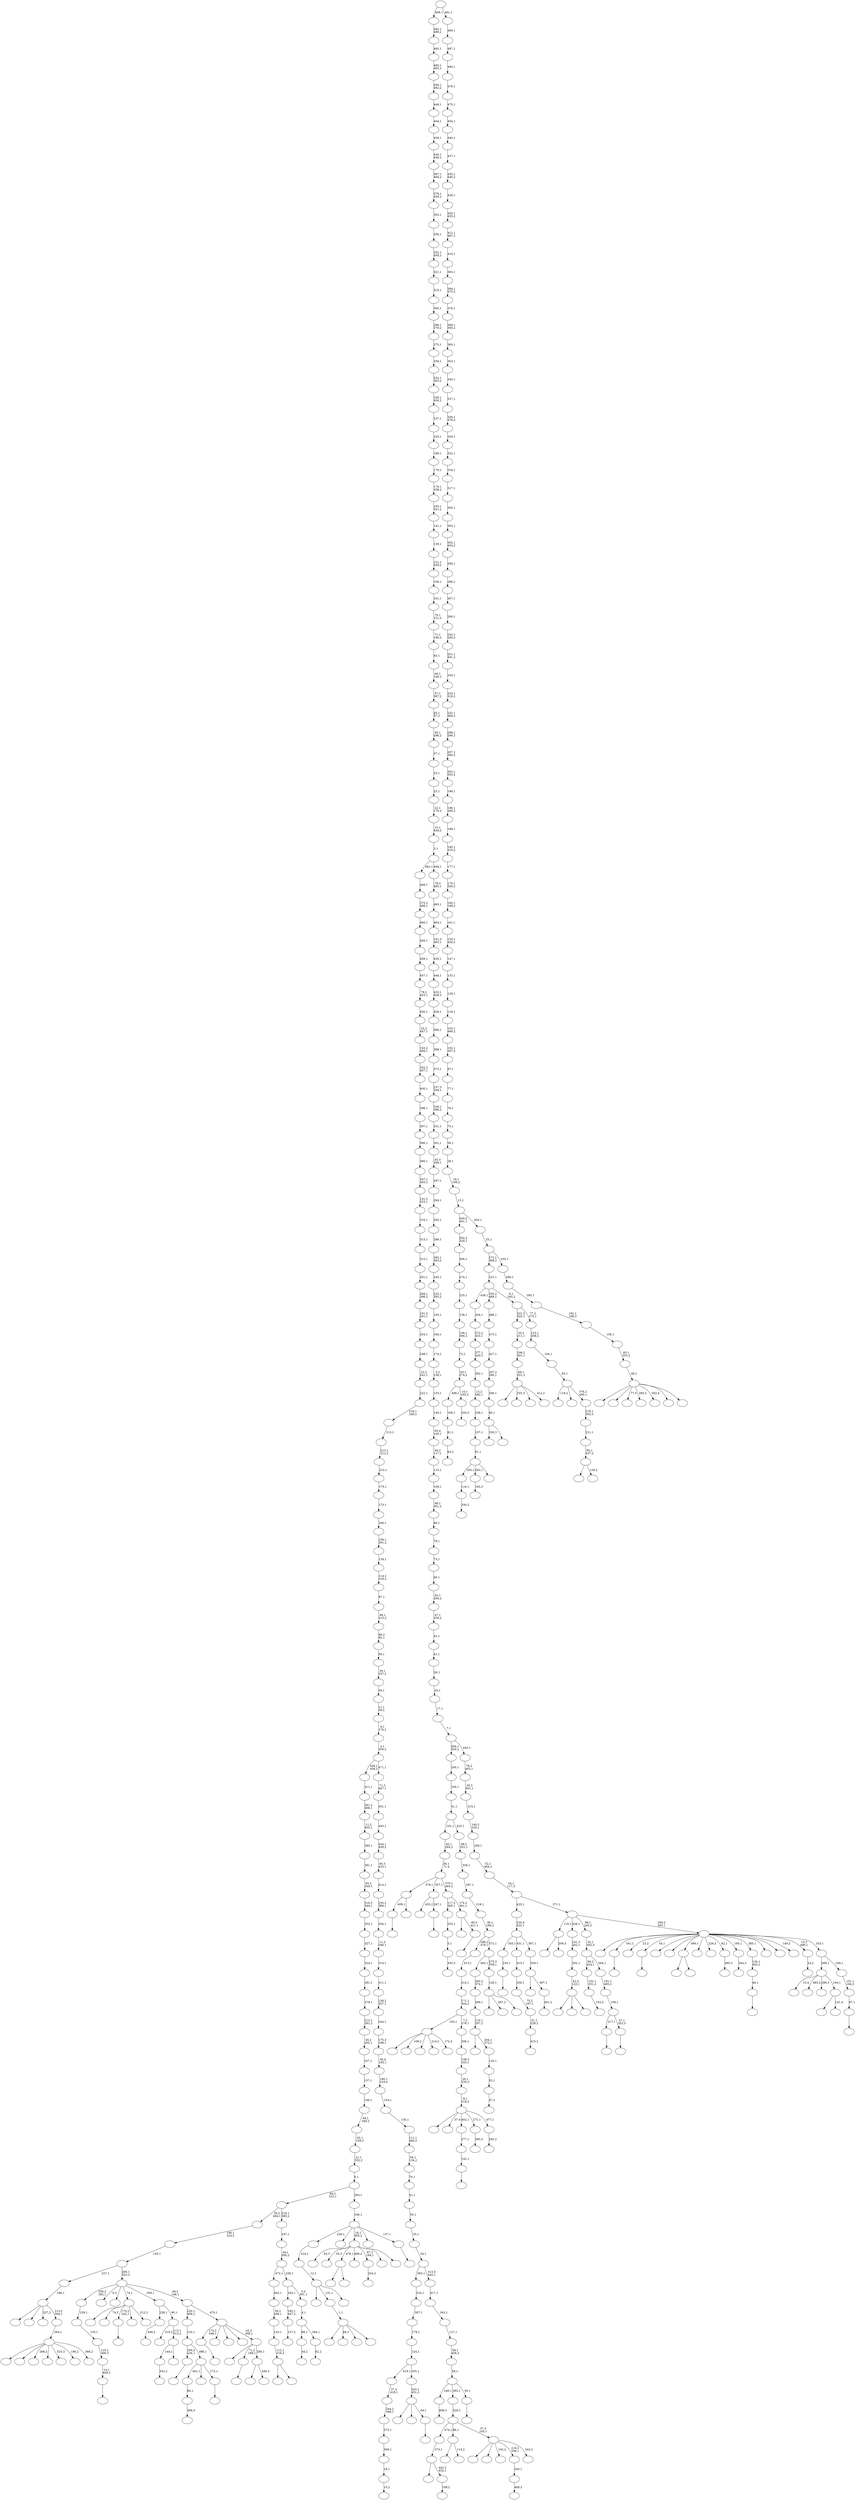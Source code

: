 digraph T {
	650 [label=""]
	649 [label=""]
	648 [label=""]
	647 [label=""]
	646 [label=""]
	645 [label=""]
	644 [label=""]
	643 [label=""]
	642 [label=""]
	641 [label=""]
	640 [label=""]
	639 [label=""]
	638 [label=""]
	637 [label=""]
	636 [label=""]
	635 [label=""]
	634 [label=""]
	633 [label=""]
	632 [label=""]
	631 [label=""]
	630 [label=""]
	629 [label=""]
	628 [label=""]
	627 [label=""]
	626 [label=""]
	625 [label=""]
	624 [label=""]
	623 [label=""]
	622 [label=""]
	621 [label=""]
	620 [label=""]
	619 [label=""]
	618 [label=""]
	617 [label=""]
	616 [label=""]
	615 [label=""]
	614 [label=""]
	613 [label=""]
	612 [label=""]
	611 [label=""]
	610 [label=""]
	609 [label=""]
	608 [label=""]
	607 [label=""]
	606 [label=""]
	605 [label=""]
	604 [label=""]
	603 [label=""]
	602 [label=""]
	601 [label=""]
	600 [label=""]
	599 [label=""]
	598 [label=""]
	597 [label=""]
	596 [label=""]
	595 [label=""]
	594 [label=""]
	593 [label=""]
	592 [label=""]
	591 [label=""]
	590 [label=""]
	589 [label=""]
	588 [label=""]
	587 [label=""]
	586 [label=""]
	585 [label=""]
	584 [label=""]
	583 [label=""]
	582 [label=""]
	581 [label=""]
	580 [label=""]
	579 [label=""]
	578 [label=""]
	577 [label=""]
	576 [label=""]
	575 [label=""]
	574 [label=""]
	573 [label=""]
	572 [label=""]
	571 [label=""]
	570 [label=""]
	569 [label=""]
	568 [label=""]
	567 [label=""]
	566 [label=""]
	565 [label=""]
	564 [label=""]
	563 [label=""]
	562 [label=""]
	561 [label=""]
	560 [label=""]
	559 [label=""]
	558 [label=""]
	557 [label=""]
	556 [label=""]
	555 [label=""]
	554 [label=""]
	553 [label=""]
	552 [label=""]
	551 [label=""]
	550 [label=""]
	549 [label=""]
	548 [label=""]
	547 [label=""]
	546 [label=""]
	545 [label=""]
	544 [label=""]
	543 [label=""]
	542 [label=""]
	541 [label=""]
	540 [label=""]
	539 [label=""]
	538 [label=""]
	537 [label=""]
	536 [label=""]
	535 [label=""]
	534 [label=""]
	533 [label=""]
	532 [label=""]
	531 [label=""]
	530 [label=""]
	529 [label=""]
	528 [label=""]
	527 [label=""]
	526 [label=""]
	525 [label=""]
	524 [label=""]
	523 [label=""]
	522 [label=""]
	521 [label=""]
	520 [label=""]
	519 [label=""]
	518 [label=""]
	517 [label=""]
	516 [label=""]
	515 [label=""]
	514 [label=""]
	513 [label=""]
	512 [label=""]
	511 [label=""]
	510 [label=""]
	509 [label=""]
	508 [label=""]
	507 [label=""]
	506 [label=""]
	505 [label=""]
	504 [label=""]
	503 [label=""]
	502 [label=""]
	501 [label=""]
	500 [label=""]
	499 [label=""]
	498 [label=""]
	497 [label=""]
	496 [label=""]
	495 [label=""]
	494 [label=""]
	493 [label=""]
	492 [label=""]
	491 [label=""]
	490 [label=""]
	489 [label=""]
	488 [label=""]
	487 [label=""]
	486 [label=""]
	485 [label=""]
	484 [label=""]
	483 [label=""]
	482 [label=""]
	481 [label=""]
	480 [label=""]
	479 [label=""]
	478 [label=""]
	477 [label=""]
	476 [label=""]
	475 [label=""]
	474 [label=""]
	473 [label=""]
	472 [label=""]
	471 [label=""]
	470 [label=""]
	469 [label=""]
	468 [label=""]
	467 [label=""]
	466 [label=""]
	465 [label=""]
	464 [label=""]
	463 [label=""]
	462 [label=""]
	461 [label=""]
	460 [label=""]
	459 [label=""]
	458 [label=""]
	457 [label=""]
	456 [label=""]
	455 [label=""]
	454 [label=""]
	453 [label=""]
	452 [label=""]
	451 [label=""]
	450 [label=""]
	449 [label=""]
	448 [label=""]
	447 [label=""]
	446 [label=""]
	445 [label=""]
	444 [label=""]
	443 [label=""]
	442 [label=""]
	441 [label=""]
	440 [label=""]
	439 [label=""]
	438 [label=""]
	437 [label=""]
	436 [label=""]
	435 [label=""]
	434 [label=""]
	433 [label=""]
	432 [label=""]
	431 [label=""]
	430 [label=""]
	429 [label=""]
	428 [label=""]
	427 [label=""]
	426 [label=""]
	425 [label=""]
	424 [label=""]
	423 [label=""]
	422 [label=""]
	421 [label=""]
	420 [label=""]
	419 [label=""]
	418 [label=""]
	417 [label=""]
	416 [label=""]
	415 [label=""]
	414 [label=""]
	413 [label=""]
	412 [label=""]
	411 [label=""]
	410 [label=""]
	409 [label=""]
	408 [label=""]
	407 [label=""]
	406 [label=""]
	405 [label=""]
	404 [label=""]
	403 [label=""]
	402 [label=""]
	401 [label=""]
	400 [label=""]
	399 [label=""]
	398 [label=""]
	397 [label=""]
	396 [label=""]
	395 [label=""]
	394 [label=""]
	393 [label=""]
	392 [label=""]
	391 [label=""]
	390 [label=""]
	389 [label=""]
	388 [label=""]
	387 [label=""]
	386 [label=""]
	385 [label=""]
	384 [label=""]
	383 [label=""]
	382 [label=""]
	381 [label=""]
	380 [label=""]
	379 [label=""]
	378 [label=""]
	377 [label=""]
	376 [label=""]
	375 [label=""]
	374 [label=""]
	373 [label=""]
	372 [label=""]
	371 [label=""]
	370 [label=""]
	369 [label=""]
	368 [label=""]
	367 [label=""]
	366 [label=""]
	365 [label=""]
	364 [label=""]
	363 [label=""]
	362 [label=""]
	361 [label=""]
	360 [label=""]
	359 [label=""]
	358 [label=""]
	357 [label=""]
	356 [label=""]
	355 [label=""]
	354 [label=""]
	353 [label=""]
	352 [label=""]
	351 [label=""]
	350 [label=""]
	349 [label=""]
	348 [label=""]
	347 [label=""]
	346 [label=""]
	345 [label=""]
	344 [label=""]
	343 [label=""]
	342 [label=""]
	341 [label=""]
	340 [label=""]
	339 [label=""]
	338 [label=""]
	337 [label=""]
	336 [label=""]
	335 [label=""]
	334 [label=""]
	333 [label=""]
	332 [label=""]
	331 [label=""]
	330 [label=""]
	329 [label=""]
	328 [label=""]
	327 [label=""]
	326 [label=""]
	325 [label=""]
	324 [label=""]
	323 [label=""]
	322 [label=""]
	321 [label=""]
	320 [label=""]
	319 [label=""]
	318 [label=""]
	317 [label=""]
	316 [label=""]
	315 [label=""]
	314 [label=""]
	313 [label=""]
	312 [label=""]
	311 [label=""]
	310 [label=""]
	309 [label=""]
	308 [label=""]
	307 [label=""]
	306 [label=""]
	305 [label=""]
	304 [label=""]
	303 [label=""]
	302 [label=""]
	301 [label=""]
	300 [label=""]
	299 [label=""]
	298 [label=""]
	297 [label=""]
	296 [label=""]
	295 [label=""]
	294 [label=""]
	293 [label=""]
	292 [label=""]
	291 [label=""]
	290 [label=""]
	289 [label=""]
	288 [label=""]
	287 [label=""]
	286 [label=""]
	285 [label=""]
	284 [label=""]
	283 [label=""]
	282 [label=""]
	281 [label=""]
	280 [label=""]
	279 [label=""]
	278 [label=""]
	277 [label=""]
	276 [label=""]
	275 [label=""]
	274 [label=""]
	273 [label=""]
	272 [label=""]
	271 [label=""]
	270 [label=""]
	269 [label=""]
	268 [label=""]
	267 [label=""]
	266 [label=""]
	265 [label=""]
	264 [label=""]
	263 [label=""]
	262 [label=""]
	261 [label=""]
	260 [label=""]
	259 [label=""]
	258 [label=""]
	257 [label=""]
	256 [label=""]
	255 [label=""]
	254 [label=""]
	253 [label=""]
	252 [label=""]
	251 [label=""]
	250 [label=""]
	249 [label=""]
	248 [label=""]
	247 [label=""]
	246 [label=""]
	245 [label=""]
	244 [label=""]
	243 [label=""]
	242 [label=""]
	241 [label=""]
	240 [label=""]
	239 [label=""]
	238 [label=""]
	237 [label=""]
	236 [label=""]
	235 [label=""]
	234 [label=""]
	233 [label=""]
	232 [label=""]
	231 [label=""]
	230 [label=""]
	229 [label=""]
	228 [label=""]
	227 [label=""]
	226 [label=""]
	225 [label=""]
	224 [label=""]
	223 [label=""]
	222 [label=""]
	221 [label=""]
	220 [label=""]
	219 [label=""]
	218 [label=""]
	217 [label=""]
	216 [label=""]
	215 [label=""]
	214 [label=""]
	213 [label=""]
	212 [label=""]
	211 [label=""]
	210 [label=""]
	209 [label=""]
	208 [label=""]
	207 [label=""]
	206 [label=""]
	205 [label=""]
	204 [label=""]
	203 [label=""]
	202 [label=""]
	201 [label=""]
	200 [label=""]
	199 [label=""]
	198 [label=""]
	197 [label=""]
	196 [label=""]
	195 [label=""]
	194 [label=""]
	193 [label=""]
	192 [label=""]
	191 [label=""]
	190 [label=""]
	189 [label=""]
	188 [label=""]
	187 [label=""]
	186 [label=""]
	185 [label=""]
	184 [label=""]
	183 [label=""]
	182 [label=""]
	181 [label=""]
	180 [label=""]
	179 [label=""]
	178 [label=""]
	177 [label=""]
	176 [label=""]
	175 [label=""]
	174 [label=""]
	173 [label=""]
	172 [label=""]
	171 [label=""]
	170 [label=""]
	169 [label=""]
	168 [label=""]
	167 [label=""]
	166 [label=""]
	165 [label=""]
	164 [label=""]
	163 [label=""]
	162 [label=""]
	161 [label=""]
	160 [label=""]
	159 [label=""]
	158 [label=""]
	157 [label=""]
	156 [label=""]
	155 [label=""]
	154 [label=""]
	153 [label=""]
	152 [label=""]
	151 [label=""]
	150 [label=""]
	149 [label=""]
	148 [label=""]
	147 [label=""]
	146 [label=""]
	145 [label=""]
	144 [label=""]
	143 [label=""]
	142 [label=""]
	141 [label=""]
	140 [label=""]
	139 [label=""]
	138 [label=""]
	137 [label=""]
	136 [label=""]
	135 [label=""]
	134 [label=""]
	133 [label=""]
	132 [label=""]
	131 [label=""]
	130 [label=""]
	129 [label=""]
	128 [label=""]
	127 [label=""]
	126 [label=""]
	125 [label=""]
	124 [label=""]
	123 [label=""]
	122 [label=""]
	121 [label=""]
	120 [label=""]
	119 [label=""]
	118 [label=""]
	117 [label=""]
	116 [label=""]
	115 [label=""]
	114 [label=""]
	113 [label=""]
	112 [label=""]
	111 [label=""]
	110 [label=""]
	109 [label=""]
	108 [label=""]
	107 [label=""]
	106 [label=""]
	105 [label=""]
	104 [label=""]
	103 [label=""]
	102 [label=""]
	101 [label=""]
	100 [label=""]
	99 [label=""]
	98 [label=""]
	97 [label=""]
	96 [label=""]
	95 [label=""]
	94 [label=""]
	93 [label=""]
	92 [label=""]
	91 [label=""]
	90 [label=""]
	89 [label=""]
	88 [label=""]
	87 [label=""]
	86 [label=""]
	85 [label=""]
	84 [label=""]
	83 [label=""]
	82 [label=""]
	81 [label=""]
	80 [label=""]
	79 [label=""]
	78 [label=""]
	77 [label=""]
	76 [label=""]
	75 [label=""]
	74 [label=""]
	73 [label=""]
	72 [label=""]
	71 [label=""]
	70 [label=""]
	69 [label=""]
	68 [label=""]
	67 [label=""]
	66 [label=""]
	65 [label=""]
	64 [label=""]
	63 [label=""]
	62 [label=""]
	61 [label=""]
	60 [label=""]
	59 [label=""]
	58 [label=""]
	57 [label=""]
	56 [label=""]
	55 [label=""]
	54 [label=""]
	53 [label=""]
	52 [label=""]
	51 [label=""]
	50 [label=""]
	49 [label=""]
	48 [label=""]
	47 [label=""]
	46 [label=""]
	45 [label=""]
	44 [label=""]
	43 [label=""]
	42 [label=""]
	41 [label=""]
	40 [label=""]
	39 [label=""]
	38 [label=""]
	37 [label=""]
	36 [label=""]
	35 [label=""]
	34 [label=""]
	33 [label=""]
	32 [label=""]
	31 [label=""]
	30 [label=""]
	29 [label=""]
	28 [label=""]
	27 [label=""]
	26 [label=""]
	25 [label=""]
	24 [label=""]
	23 [label=""]
	22 [label=""]
	21 [label=""]
	20 [label=""]
	19 [label=""]
	18 [label=""]
	17 [label=""]
	16 [label=""]
	15 [label=""]
	14 [label=""]
	13 [label=""]
	12 [label=""]
	11 [label=""]
	10 [label=""]
	9 [label=""]
	8 [label=""]
	7 [label=""]
	6 [label=""]
	5 [label=""]
	4 [label=""]
	3 [label=""]
	2 [label=""]
	1 [label=""]
	0 [label=""]
	648 -> 649 [label=""]
	645 -> 646 [label=""]
	638 -> 639 [label=""]
	633 -> 634 [label="330,2"]
	632 -> 633 [label="116,1"]
	621 -> 622 [label="366,4"]
	620 -> 621 [label="84,1"]
	618 -> 619 [label=""]
	617 -> 618 [label="14,1\n408,2"]
	616 -> 617 [label="125,1\n366,3"]
	615 -> 616 [label="135,1"]
	614 -> 615 [label="239,1"]
	612 -> 613 [label=""]
	606 -> 607 [label="455,3"]
	605 -> 606 [label="5,1"]
	604 -> 605 [label="253,1"]
	600 -> 645 [label="409,1"]
	600 -> 601 [label=""]
	598 -> 631 [label=""]
	598 -> 599 [label=""]
	593 -> 594 [label=""]
	580 -> 581 [label=""]
	577 -> 578 [label=""]
	576 -> 577 [label="142,1"]
	575 -> 576 [label="277,1"]
	571 -> 572 [label="15,2"]
	570 -> 571 [label="16,1"]
	569 -> 570 [label="309,1"]
	568 -> 569 [label="375,1"]
	567 -> 568 [label="244,2\n399,1"]
	566 -> 567 [label="37,2\n418,1"]
	560 -> 602 [label=""]
	560 -> 596 [label="66,3"]
	560 -> 574 [label=""]
	560 -> 561 [label=""]
	559 -> 560 [label="1,1"]
	556 -> 557 [label="153,2"]
	555 -> 556 [label="152,1\n331,2"]
	553 -> 610 [label=""]
	553 -> 554 [label="209,3"]
	549 -> 550 [label="165,3"]
	545 -> 546 [label=""]
	544 -> 545 [label="230,1"]
	542 -> 543 [label="415,2"]
	541 -> 542 [label="51,1\n229,2"]
	540 -> 541 [label="75,2\n197,1"]
	539 -> 540 [label="256,1"]
	538 -> 539 [label="415,1"]
	536 -> 537 [label="199,2"]
	535 -> 597 [label=""]
	535 -> 536 [label="442,2\n452,1"]
	534 -> 535 [label="273,1"]
	531 -> 532 [label="63,2"]
	530 -> 531 [label="81,1"]
	529 -> 530 [label="166,1"]
	527 -> 528 [label="44,2"]
	524 -> 525 [label=""]
	519 -> 632 [label="265,1"]
	519 -> 549 [label="263,1"]
	519 -> 520 [label=""]
	518 -> 519 [label="91,1"]
	517 -> 518 [label="107,1"]
	516 -> 517 [label="258,1"]
	515 -> 516 [label="13,2\n282,1"]
	514 -> 515 [label="362,1"]
	513 -> 514 [label="377,1\n420,3"]
	512 -> 513 [label="272,2\n433,1"]
	511 -> 512 [label="436,1"]
	508 -> 644 [label=""]
	508 -> 509 [label=""]
	506 -> 590 [label="330,3"]
	506 -> 507 [label=""]
	505 -> 506 [label="80,1"]
	504 -> 505 [label="266,1"]
	503 -> 504 [label="207,2\n380,1"]
	502 -> 503 [label="427,1"]
	501 -> 502 [label="473,1"]
	500 -> 501 [label="488,1"]
	495 -> 496 [label="401,2"]
	494 -> 548 [label=""]
	494 -> 495 [label="497,1"]
	493 -> 494 [label="328,1"]
	492 -> 544 [label="350,1"]
	492 -> 538 [label="431,1"]
	492 -> 493 [label="367,1"]
	491 -> 492 [label="235,4\n422,1"]
	489 -> 490 [label="408,3"]
	487 -> 637 [label=""]
	487 -> 559 [label="131,1"]
	487 -> 488 [label=""]
	486 -> 487 [label="12,1"]
	485 -> 486 [label="224,1"]
	482 -> 483 [label=""]
	481 -> 521 [label="455,2"]
	481 -> 482 [label="247,1"]
	478 -> 479 [label=""]
	475 -> 476 [label="485,3"]
	472 -> 473 [label="157,2"]
	471 -> 472 [label="182,1\n447,2"]
	469 -> 636 [label=""]
	469 -> 523 [label="255,3"]
	469 -> 474 [label=""]
	469 -> 470 [label="412,2"]
	468 -> 469 [label="88,1\n251,2"]
	467 -> 468 [label="196,2\n201,1"]
	466 -> 467 [label="33,2\n211,1"]
	463 -> 464 [label="324,2"]
	461 -> 462 [label="344,3"]
	459 -> 460 [label=""]
	458 -> 459 [label="46,1"]
	457 -> 458 [label="126,1\n443,2"]
	454 -> 522 [label=""]
	454 -> 455 [label="129,2"]
	453 -> 454 [label="95,1\n437,2"]
	452 -> 453 [label="221,1"]
	451 -> 452 [label="276,1\n302,3"]
	450 -> 588 [label="118,2"]
	450 -> 552 [label=""]
	450 -> 451 [label="376,2\n495,1"]
	449 -> 450 [label="83,1"]
	448 -> 449 [label="104,1"]
	447 -> 448 [label="123,1\n208,2"]
	446 -> 466 [label="231,2\n325,1"]
	446 -> 447 [label="77,2\n270,1"]
	445 -> 511 [label="438,1"]
	445 -> 500 [label="255,2\n489,1"]
	445 -> 446 [label="6,1\n345,2"]
	444 -> 445 [label="231,1"]
	442 -> 443 [label="449,2"]
	440 -> 441 [label=""]
	439 -> 609 [label=""]
	439 -> 583 [label=""]
	439 -> 440 [label="64,1"]
	438 -> 439 [label="243,1\n451,2"]
	437 -> 566 [label="419,1"]
	437 -> 438 [label="355,1"]
	436 -> 437 [label="124,1"]
	435 -> 436 [label="178,1"]
	434 -> 435 [label="307,1"]
	433 -> 434 [label="334,1"]
	429 -> 629 [label=""]
	429 -> 499 [label=""]
	429 -> 430 [label=""]
	428 -> 429 [label="42,2\n122,1"]
	427 -> 428 [label="202,1"]
	426 -> 427 [label="141,3\n262,1"]
	424 -> 425 [label="300,3"]
	421 -> 584 [label=""]
	421 -> 422 [label="114,2"]
	418 -> 547 [label=""]
	418 -> 419 [label=""]
	417 -> 418 [label="112,1\n319,3"]
	416 -> 417 [label="143,1"]
	415 -> 416 [label="59,2\n299,1"]
	414 -> 415 [label="462,1"]
	412 -> 413 [label=""]
	411 -> 612 [label="217,1"]
	411 -> 412 [label="27,1\n352,3"]
	410 -> 411 [label="109,1"]
	409 -> 410 [label="191,1\n485,2"]
	408 -> 555 [label="96,2\n424,1"]
	408 -> 409 [label="364,1"]
	407 -> 408 [label="32,1\n292,3"]
	405 -> 406 [label="469,3"]
	404 -> 405 [label="240,1"]
	399 -> 400 [label=""]
	398 -> 628 [label=""]
	398 -> 399 [label="60,3\n421,1"]
	397 -> 604 [label="117,2\n365,1"]
	397 -> 398 [label="174,2\n361,1"]
	396 -> 600 [label="378,1"]
	396 -> 481 [label="357,1"]
	396 -> 397 [label="370,1\n464,2"]
	395 -> 396 [label="36,1\n71,4"]
	394 -> 395 [label="92,1\n284,2"]
	386 -> 387 [label=""]
	385 -> 620 [label="461,1"]
	385 -> 431 [label=""]
	385 -> 386 [label="172,1"]
	384 -> 478 [label="190,2\n234,1"]
	384 -> 385 [label="386,1"]
	383 -> 384 [label="132,1"]
	381 -> 647 [label=""]
	381 -> 642 [label="108,2"]
	381 -> 551 [label=""]
	381 -> 497 [label="214,2"]
	381 -> 382 [label="174,3"]
	378 -> 379 [label="332,2"]
	376 -> 377 [label="47,2"]
	375 -> 376 [label="53,1"]
	374 -> 375 [label="120,1"]
	373 -> 562 [label=""]
	373 -> 374 [label="204,1\n372,2"]
	372 -> 373 [label="110,1\n297,2"]
	371 -> 372 [label="369,1"]
	370 -> 371 [label="200,2\n374,1"]
	368 -> 626 [label=""]
	368 -> 624 [label=""]
	368 -> 563 [label="268,2"]
	368 -> 558 [label=""]
	368 -> 477 [label="323,3"]
	368 -> 389 [label="186,2"]
	368 -> 369 [label="366,2"]
	367 -> 368 [label="264,1"]
	366 -> 641 [label=""]
	366 -> 623 [label=""]
	366 -> 432 [label="327,2"]
	366 -> 367 [label="213,2\n304,1"]
	365 -> 366 [label="186,1"]
	362 -> 363 [label="24,2"]
	360 -> 627 [label=""]
	360 -> 582 [label="74,2"]
	360 -> 580 [label="175,2\n242,1"]
	360 -> 465 [label=""]
	360 -> 361 [label="212,2"]
	358 -> 378 [label="144,1"]
	358 -> 359 [label=""]
	357 -> 573 [label="319,2"]
	357 -> 358 [label="113,1\n313,2"]
	356 -> 442 [label="228,1"]
	356 -> 357 [label="90,1"]
	354 -> 608 [label="62,3"]
	354 -> 586 [label="30,3"]
	354 -> 508 [label="478,1"]
	354 -> 484 [label="469,2"]
	354 -> 463 [label="87,2\n194,1"]
	354 -> 391 [label=""]
	354 -> 355 [label=""]
	352 -> 353 [label="292,2"]
	351 -> 611 [label=""]
	351 -> 595 [label="37,4"]
	351 -> 575 [label="402,1"]
	351 -> 424 [label="271,1"]
	351 -> 352 [label="477,1"]
	350 -> 351 [label="8,1\n218,2"]
	349 -> 350 [label="29,1\n235,3"]
	348 -> 349 [label="139,3\n183,1"]
	347 -> 348 [label="206,1"]
	346 -> 381 [label="150,1"]
	346 -> 347 [label="7,2\n278,1"]
	345 -> 346 [label="171,1\n344,2"]
	344 -> 345 [label="214,1"]
	343 -> 344 [label="413,1"]
	341 -> 589 [label=""]
	341 -> 342 [label="449,3"]
	340 -> 533 [label=""]
	340 -> 524 [label="71,2\n168,1"]
	340 -> 341 [label="280,1"]
	339 -> 593 [label="173,2\n348,1"]
	339 -> 591 [label=""]
	339 -> 510 [label=""]
	339 -> 401 [label=""]
	339 -> 340 [label="43,2\n308,1"]
	338 -> 383 [label="220,1\n406,2"]
	338 -> 339 [label="470,1"]
	337 -> 614 [label="356,2\n382,1"]
	337 -> 564 [label="0,2"]
	337 -> 498 [label=""]
	337 -> 360 [label="74,1"]
	337 -> 356 [label="359,1"]
	337 -> 338 [label="49,2\n146,1"]
	336 -> 365 [label="227,1"]
	336 -> 337 [label="295,1\n323,2"]
	335 -> 336 [label="145,1"]
	334 -> 335 [label="190,1\n310,2"]
	332 -> 585 [label=""]
	332 -> 390 [label="287,2"]
	332 -> 333 [label=""]
	331 -> 332 [label="128,1"]
	330 -> 370 [label="492,1"]
	330 -> 331 [label="275,3\n358,1"]
	329 -> 343 [label="298,2\n479,1"]
	329 -> 330 [label="372,1"]
	328 -> 329 [label="38,1\n184,2"]
	327 -> 328 [label="218,1"]
	326 -> 327 [label="287,1"]
	325 -> 326 [label="336,1"]
	324 -> 325 [label="99,2\n351,1"]
	323 -> 394 [label="181,1"]
	323 -> 324 [label="423,1"]
	322 -> 323 [label="31,1"]
	321 -> 322 [label="100,1"]
	320 -> 321 [label="200,1"]
	317 -> 640 [label=""]
	317 -> 579 [label=""]
	317 -> 420 [label="192,2"]
	317 -> 404 [label="210,2\n338,1"]
	317 -> 318 [label="343,2"]
	316 -> 534 [label="474,1"]
	316 -> 421 [label="86,1"]
	316 -> 317 [label="37,3\n105,1"]
	315 -> 316 [label="326,1"]
	313 -> 314 [label="62,2"]
	312 -> 527 [label="98,1"]
	312 -> 313 [label="394,1"]
	311 -> 312 [label="4,1"]
	310 -> 471 [label="342,1"]
	310 -> 311 [label="3,2\n391,1"]
	309 -> 414 [label="472,1"]
	309 -> 310 [label="236,1"]
	308 -> 309 [label="44,1\n300,2"]
	307 -> 308 [label="187,1"]
	306 -> 334 [label="30,2\n484,1"]
	306 -> 307 [label="219,1\n390,2"]
	304 -> 305 [label=""]
	303 -> 485 [label="226,1"]
	303 -> 380 [label=""]
	303 -> 354 [label="18,1\n395,2"]
	303 -> 319 [label=""]
	303 -> 304 [label="137,1"]
	302 -> 303 [label="169,1"]
	301 -> 306 [label="66,2\n310,1"]
	301 -> 302 [label="293,1"]
	300 -> 301 [label="0,1"]
	299 -> 300 [label="21,1\n352,2"]
	298 -> 299 [label="43,1\n159,2"]
	297 -> 298 [label="49,1\n349,2"]
	296 -> 297 [label="148,1"]
	295 -> 296 [label="157,1"]
	294 -> 295 [label="167,1"]
	293 -> 294 [label="45,2\n205,1"]
	292 -> 293 [label="212,1\n281,2"]
	291 -> 292 [label="279,1"]
	290 -> 291 [label="281,1"]
	289 -> 290 [label="324,1"]
	288 -> 289 [label="327,1"]
	287 -> 288 [label="332,1"]
	286 -> 287 [label="316,2\n340,1"]
	285 -> 286 [label="65,2\n349,1"]
	284 -> 285 [label="381,1"]
	283 -> 284 [label="395,1"]
	282 -> 283 [label="11,2\n405,1"]
	281 -> 282 [label="261,2\n406,1"]
	280 -> 281 [label="411,1"]
	278 -> 279 [label=""]
	277 -> 489 [label="246,1"]
	277 -> 315 [label="392,1"]
	277 -> 278 [label="93,1"]
	276 -> 277 [label="58,1"]
	275 -> 276 [label="68,1\n458,3"]
	274 -> 275 [label="127,1"]
	273 -> 274 [label="343,1"]
	272 -> 273 [label="417,1"]
	271 -> 433 [label="383,1"]
	271 -> 272 [label="313,3\n442,1"]
	270 -> 271 [label="34,1"]
	269 -> 270 [label="35,1"]
	268 -> 269 [label="55,1"]
	267 -> 268 [label="61,1"]
	266 -> 267 [label="70,1"]
	265 -> 266 [label="94,1\n134,2"]
	264 -> 265 [label="111,1\n400,2"]
	263 -> 264 [label="130,1"]
	262 -> 263 [label="154,1"]
	261 -> 262 [label="180,1\n319,4"]
	260 -> 261 [label="30,4\n192,1"]
	259 -> 260 [label="175,3\n199,1"]
	258 -> 259 [label="244,1"]
	257 -> 258 [label="139,2\n257,1"]
	256 -> 257 [label="311,1"]
	255 -> 256 [label="314,1"]
	254 -> 255 [label="11,3\n346,1"]
	253 -> 254 [label="354,1"]
	252 -> 253 [label="235,2\n389,1"]
	251 -> 252 [label="414,1"]
	250 -> 251 [label="65,3\n416,1"]
	249 -> 250 [label="434,1\n459,2"]
	248 -> 249 [label="445,1"]
	247 -> 248 [label="451,1"]
	246 -> 247 [label="71,3\n467,1"]
	245 -> 280 [label="449,1\n458,2"]
	245 -> 246 [label="471,1"]
	244 -> 245 [label="2,1\n254,2"]
	243 -> 244 [label="9,1\n176,2"]
	242 -> 243 [label="11,1\n39,2"]
	241 -> 242 [label="30,1"]
	240 -> 241 [label="39,1\n237,2"]
	239 -> 240 [label="59,1"]
	238 -> 239 [label="60,2\n62,1"]
	237 -> 238 [label="66,1\n215,2"]
	236 -> 237 [label="87,1"]
	235 -> 236 [label="114,1\n216,2"]
	234 -> 235 [label="134,1"]
	233 -> 234 [label="159,1\n291,2"]
	232 -> 233 [label="160,1"]
	231 -> 232 [label="173,1"]
	230 -> 231 [label="175,1"]
	229 -> 230 [label="210,1"]
	228 -> 229 [label="213,1\n312,2"]
	227 -> 228 [label="215,1"]
	226 -> 227 [label="216,1\n248,2"]
	225 -> 226 [label="222,1"]
	224 -> 225 [label="22,2\n241,1"]
	223 -> 224 [label="248,1"]
	222 -> 223 [label="254,1"]
	221 -> 222 [label="101,2\n261,1"]
	220 -> 221 [label="268,1\n398,2"]
	219 -> 220 [label="291,1"]
	218 -> 219 [label="312,1"]
	217 -> 218 [label="313,1"]
	216 -> 217 [label="316,1"]
	215 -> 216 [label="141,2\n323,1"]
	214 -> 215 [label="347,1\n450,2"]
	213 -> 214 [label="366,1"]
	212 -> 213 [label="390,1"]
	211 -> 212 [label="397,1"]
	210 -> 211 [label="398,1"]
	209 -> 210 [label="400,1"]
	208 -> 209 [label="252,2\n407,1"]
	207 -> 208 [label="163,2\n408,1"]
	206 -> 207 [label="25,2\n447,1"]
	205 -> 206 [label="450,1"]
	204 -> 205 [label="79,2\n453,1"]
	203 -> 204 [label="457,1"]
	202 -> 203 [label="458,1"]
	201 -> 202 [label="459,1"]
	200 -> 201 [label="466,1"]
	199 -> 200 [label="275,2\n468,1"]
	198 -> 199 [label="469,1"]
	196 -> 630 [label=""]
	196 -> 197 [label="141,4"]
	195 -> 526 [label="15,4"]
	195 -> 403 [label="483,2"]
	195 -> 364 [label="298,3"]
	195 -> 196 [label="164,1"]
	193 -> 194 [label="250,2"]
	192 -> 529 [label="486,1"]
	192 -> 193 [label="10,1\n165,2"]
	191 -> 192 [label="63,1\n274,2"]
	190 -> 191 [label="72,1"]
	189 -> 190 [label="136,1\n306,2"]
	188 -> 189 [label="138,1"]
	187 -> 188 [label="225,1"]
	186 -> 187 [label="274,1"]
	185 -> 186 [label="306,1"]
	184 -> 185 [label="302,2\n320,1"]
	182 -> 183 [label=""]
	181 -> 182 [label="67,1"]
	180 -> 181 [label="151,1\n184,3"]
	179 -> 195 [label="269,1"]
	179 -> 180 [label="249,1"]
	178 -> 650 [label=""]
	178 -> 648 [label="341,1"]
	178 -> 643 [label="23,2"]
	178 -> 638 [label="54,1"]
	178 -> 625 [label=""]
	178 -> 603 [label=""]
	178 -> 598 [label="496,1"]
	178 -> 587 [label=""]
	178 -> 565 [label="229,3"]
	178 -> 475 [label="82,1"]
	178 -> 461 [label="195,1"]
	178 -> 457 [label="385,1"]
	178 -> 423 [label=""]
	178 -> 393 [label=""]
	178 -> 392 [label="149,2"]
	178 -> 362 [label="15,3\n498,1"]
	178 -> 179 [label="333,1"]
	177 -> 553 [label="119,1"]
	177 -> 426 [label="428,1"]
	177 -> 407 [label="96,1\n245,2"]
	177 -> 178 [label="209,2\n493,1"]
	176 -> 491 [label="425,1"]
	176 -> 177 [label="371,1"]
	175 -> 176 [label="24,1\n117,3"]
	174 -> 175 [label="52,1\n494,2"]
	173 -> 174 [label="209,1"]
	172 -> 173 [label="140,2\n229,1"]
	171 -> 172 [label="315,1"]
	170 -> 171 [label="25,3\n401,1"]
	169 -> 170 [label="78,2\n403,1"]
	168 -> 320 [label="284,1\n429,2"]
	168 -> 169 [label="443,1"]
	167 -> 168 [label="7,1"]
	166 -> 167 [label="17,1"]
	165 -> 166 [label="20,1"]
	164 -> 165 [label="26,1"]
	163 -> 164 [label="41,1"]
	162 -> 163 [label="42,1"]
	161 -> 162 [label="47,1\n339,2"]
	160 -> 161 [label="50,1\n294,2"]
	159 -> 160 [label="69,1"]
	158 -> 159 [label="75,1"]
	157 -> 158 [label="78,1"]
	156 -> 157 [label="89,1"]
	155 -> 156 [label="99,1\n301,2"]
	154 -> 155 [label="108,1"]
	153 -> 154 [label="115,1"]
	152 -> 153 [label="40,2\n117,1"]
	151 -> 152 [label="65,4\n140,1"]
	150 -> 151 [label="149,1"]
	149 -> 150 [label="153,1"]
	148 -> 149 [label="3,3\n158,1"]
	147 -> 148 [label="174,1"]
	146 -> 147 [label="184,1"]
	145 -> 146 [label="193,1"]
	144 -> 145 [label="223,1\n283,2"]
	143 -> 144 [label="245,1"]
	142 -> 143 [label="283,1\n463,2"]
	141 -> 142 [label="288,1"]
	140 -> 141 [label="292,1"]
	139 -> 140 [label="294,1"]
	138 -> 139 [label="297,1"]
	137 -> 138 [label="45,3\n298,1"]
	136 -> 137 [label="301,1"]
	135 -> 136 [label="331,1"]
	134 -> 135 [label="339,1\n396,2"]
	133 -> 134 [label="237,3\n344,1"]
	132 -> 133 [label="373,1"]
	131 -> 132 [label="388,1"]
	130 -> 131 [label="396,1"]
	129 -> 130 [label="429,1"]
	128 -> 129 [label="432,1\n446,2"]
	127 -> 128 [label="446,1"]
	126 -> 127 [label="455,1"]
	125 -> 126 [label="101,3\n463,1"]
	124 -> 125 [label="464,1"]
	123 -> 124 [label="483,1"]
	122 -> 123 [label="79,3\n485,1"]
	121 -> 198 [label="481,1"]
	121 -> 122 [label="494,1"]
	120 -> 121 [label="3,1"]
	119 -> 120 [label="15,1\n444,2"]
	118 -> 119 [label="22,1\n179,2"]
	117 -> 118 [label="23,1"]
	116 -> 117 [label="25,1"]
	115 -> 116 [label="37,1"]
	114 -> 115 [label="40,1\n296,2"]
	113 -> 114 [label="45,1\n57,2"]
	112 -> 113 [label="57,1\n387,2"]
	111 -> 112 [label="60,1\n106,2"]
	110 -> 111 [label="65,1"]
	109 -> 110 [label="71,1\n189,2"]
	108 -> 109 [label="79,1\n121,2"]
	107 -> 108 [label="101,1"]
	106 -> 107 [label="106,1"]
	105 -> 106 [label="121,1\n259,2"]
	104 -> 105 [label="139,1"]
	103 -> 104 [label="141,1"]
	102 -> 103 [label="163,1\n321,2"]
	101 -> 102 [label="176,1\n238,2"]
	100 -> 101 [label="179,1"]
	99 -> 100 [label="189,1"]
	98 -> 99 [label="235,1"]
	97 -> 98 [label="237,1"]
	96 -> 97 [label="238,1\n430,2"]
	95 -> 96 [label="252,1\n363,2"]
	94 -> 95 [label="259,1"]
	93 -> 94 [label="275,1"]
	92 -> 93 [label="296,1\n379,2"]
	91 -> 92 [label="300,1"]
	90 -> 91 [label="319,1"]
	89 -> 90 [label="321,1"]
	88 -> 89 [label="352,1\n456,2"]
	87 -> 88 [label="356,1"]
	86 -> 87 [label="363,1"]
	85 -> 86 [label="379,1\n439,2"]
	84 -> 85 [label="387,1\n460,2"]
	83 -> 84 [label="430,1\n448,2"]
	82 -> 83 [label="439,1"]
	81 -> 82 [label="444,1"]
	80 -> 81 [label="448,1"]
	79 -> 80 [label="456,1\n482,2"]
	78 -> 79 [label="460,1\n465,2"]
	77 -> 78 [label="465,1"]
	76 -> 77 [label="482,1\n499,2"]
	74 -> 635 [label=""]
	74 -> 592 [label=""]
	74 -> 480 [label="77,3"]
	74 -> 456 [label="285,2"]
	74 -> 402 [label="302,4"]
	74 -> 388 [label=""]
	74 -> 75 [label=""]
	73 -> 74 [label="48,1"]
	72 -> 73 [label="85,1\n353,2"]
	71 -> 72 [label="156,1"]
	70 -> 71 [label="162,1\n196,3"]
	69 -> 70 [label="285,1"]
	68 -> 69 [label="289,1"]
	67 -> 444 [label="272,1\n368,2"]
	67 -> 68 [label="335,1"]
	66 -> 67 [label="33,1"]
	65 -> 184 [label="420,2\n441,1"]
	65 -> 66 [label="404,1"]
	64 -> 65 [label="13,1"]
	63 -> 64 [label="19,1\n198,2"]
	62 -> 63 [label="28,1"]
	61 -> 62 [label="56,1"]
	60 -> 61 [label="73,1"]
	59 -> 60 [label="76,1"]
	58 -> 59 [label="77,1"]
	57 -> 58 [label="97,1"]
	56 -> 57 [label="102,1\n267,2"]
	55 -> 56 [label="103,1\n490,2"]
	54 -> 55 [label="118,1"]
	53 -> 54 [label="129,1"]
	52 -> 53 [label="133,1"]
	51 -> 52 [label="147,1"]
	50 -> 51 [label="155,1\n426,2"]
	49 -> 50 [label="161,1"]
	48 -> 49 [label="165,1\n188,2"]
	47 -> 48 [label="170,1\n329,2"]
	46 -> 47 [label="177,1"]
	45 -> 46 [label="185,1\n410,2"]
	44 -> 45 [label="188,1"]
	43 -> 44 [label="196,1\n290,2"]
	42 -> 43 [label="198,1"]
	41 -> 42 [label="203,1\n303,2"]
	40 -> 41 [label="207,1\n360,2"]
	39 -> 40 [label="208,1\n286,2"]
	38 -> 39 [label="232,1\n384,2"]
	37 -> 38 [label="233,1\n318,2"]
	36 -> 37 [label="250,1"]
	35 -> 36 [label="251,1\n491,2"]
	34 -> 35 [label="255,1\n260,2"]
	33 -> 34 [label="260,1"]
	32 -> 33 [label="267,1"]
	31 -> 32 [label="286,1"]
	30 -> 31 [label="290,1"]
	29 -> 30 [label="302,1\n454,2"]
	28 -> 29 [label="303,1"]
	27 -> 28 [label="305,1"]
	26 -> 27 [label="317,1"]
	25 -> 26 [label="318,1"]
	24 -> 25 [label="322,1"]
	23 -> 24 [label="329,1"]
	22 -> 23 [label="330,1\n476,2"]
	21 -> 22 [label="337,1"]
	20 -> 21 [label="345,1"]
	19 -> 20 [label="353,1"]
	18 -> 19 [label="360,1"]
	17 -> 18 [label="368,1\n393,2"]
	16 -> 17 [label="376,1"]
	15 -> 16 [label="384,1\n475,2"]
	14 -> 15 [label="393,1"]
	13 -> 14 [label="410,1"]
	12 -> 13 [label="412,1\n487,2"]
	11 -> 12 [label="420,1\n435,2"]
	10 -> 11 [label="426,1"]
	9 -> 10 [label="435,1\n440,2"]
	8 -> 9 [label="437,1"]
	7 -> 8 [label="440,1"]
	6 -> 7 [label="454,1"]
	5 -> 6 [label="475,1"]
	4 -> 5 [label="476,1"]
	3 -> 4 [label="480,1"]
	2 -> 3 [label="487,1"]
	1 -> 2 [label="490,1"]
	0 -> 76 [label="499,1"]
	0 -> 1 [label="491,1"]
}
